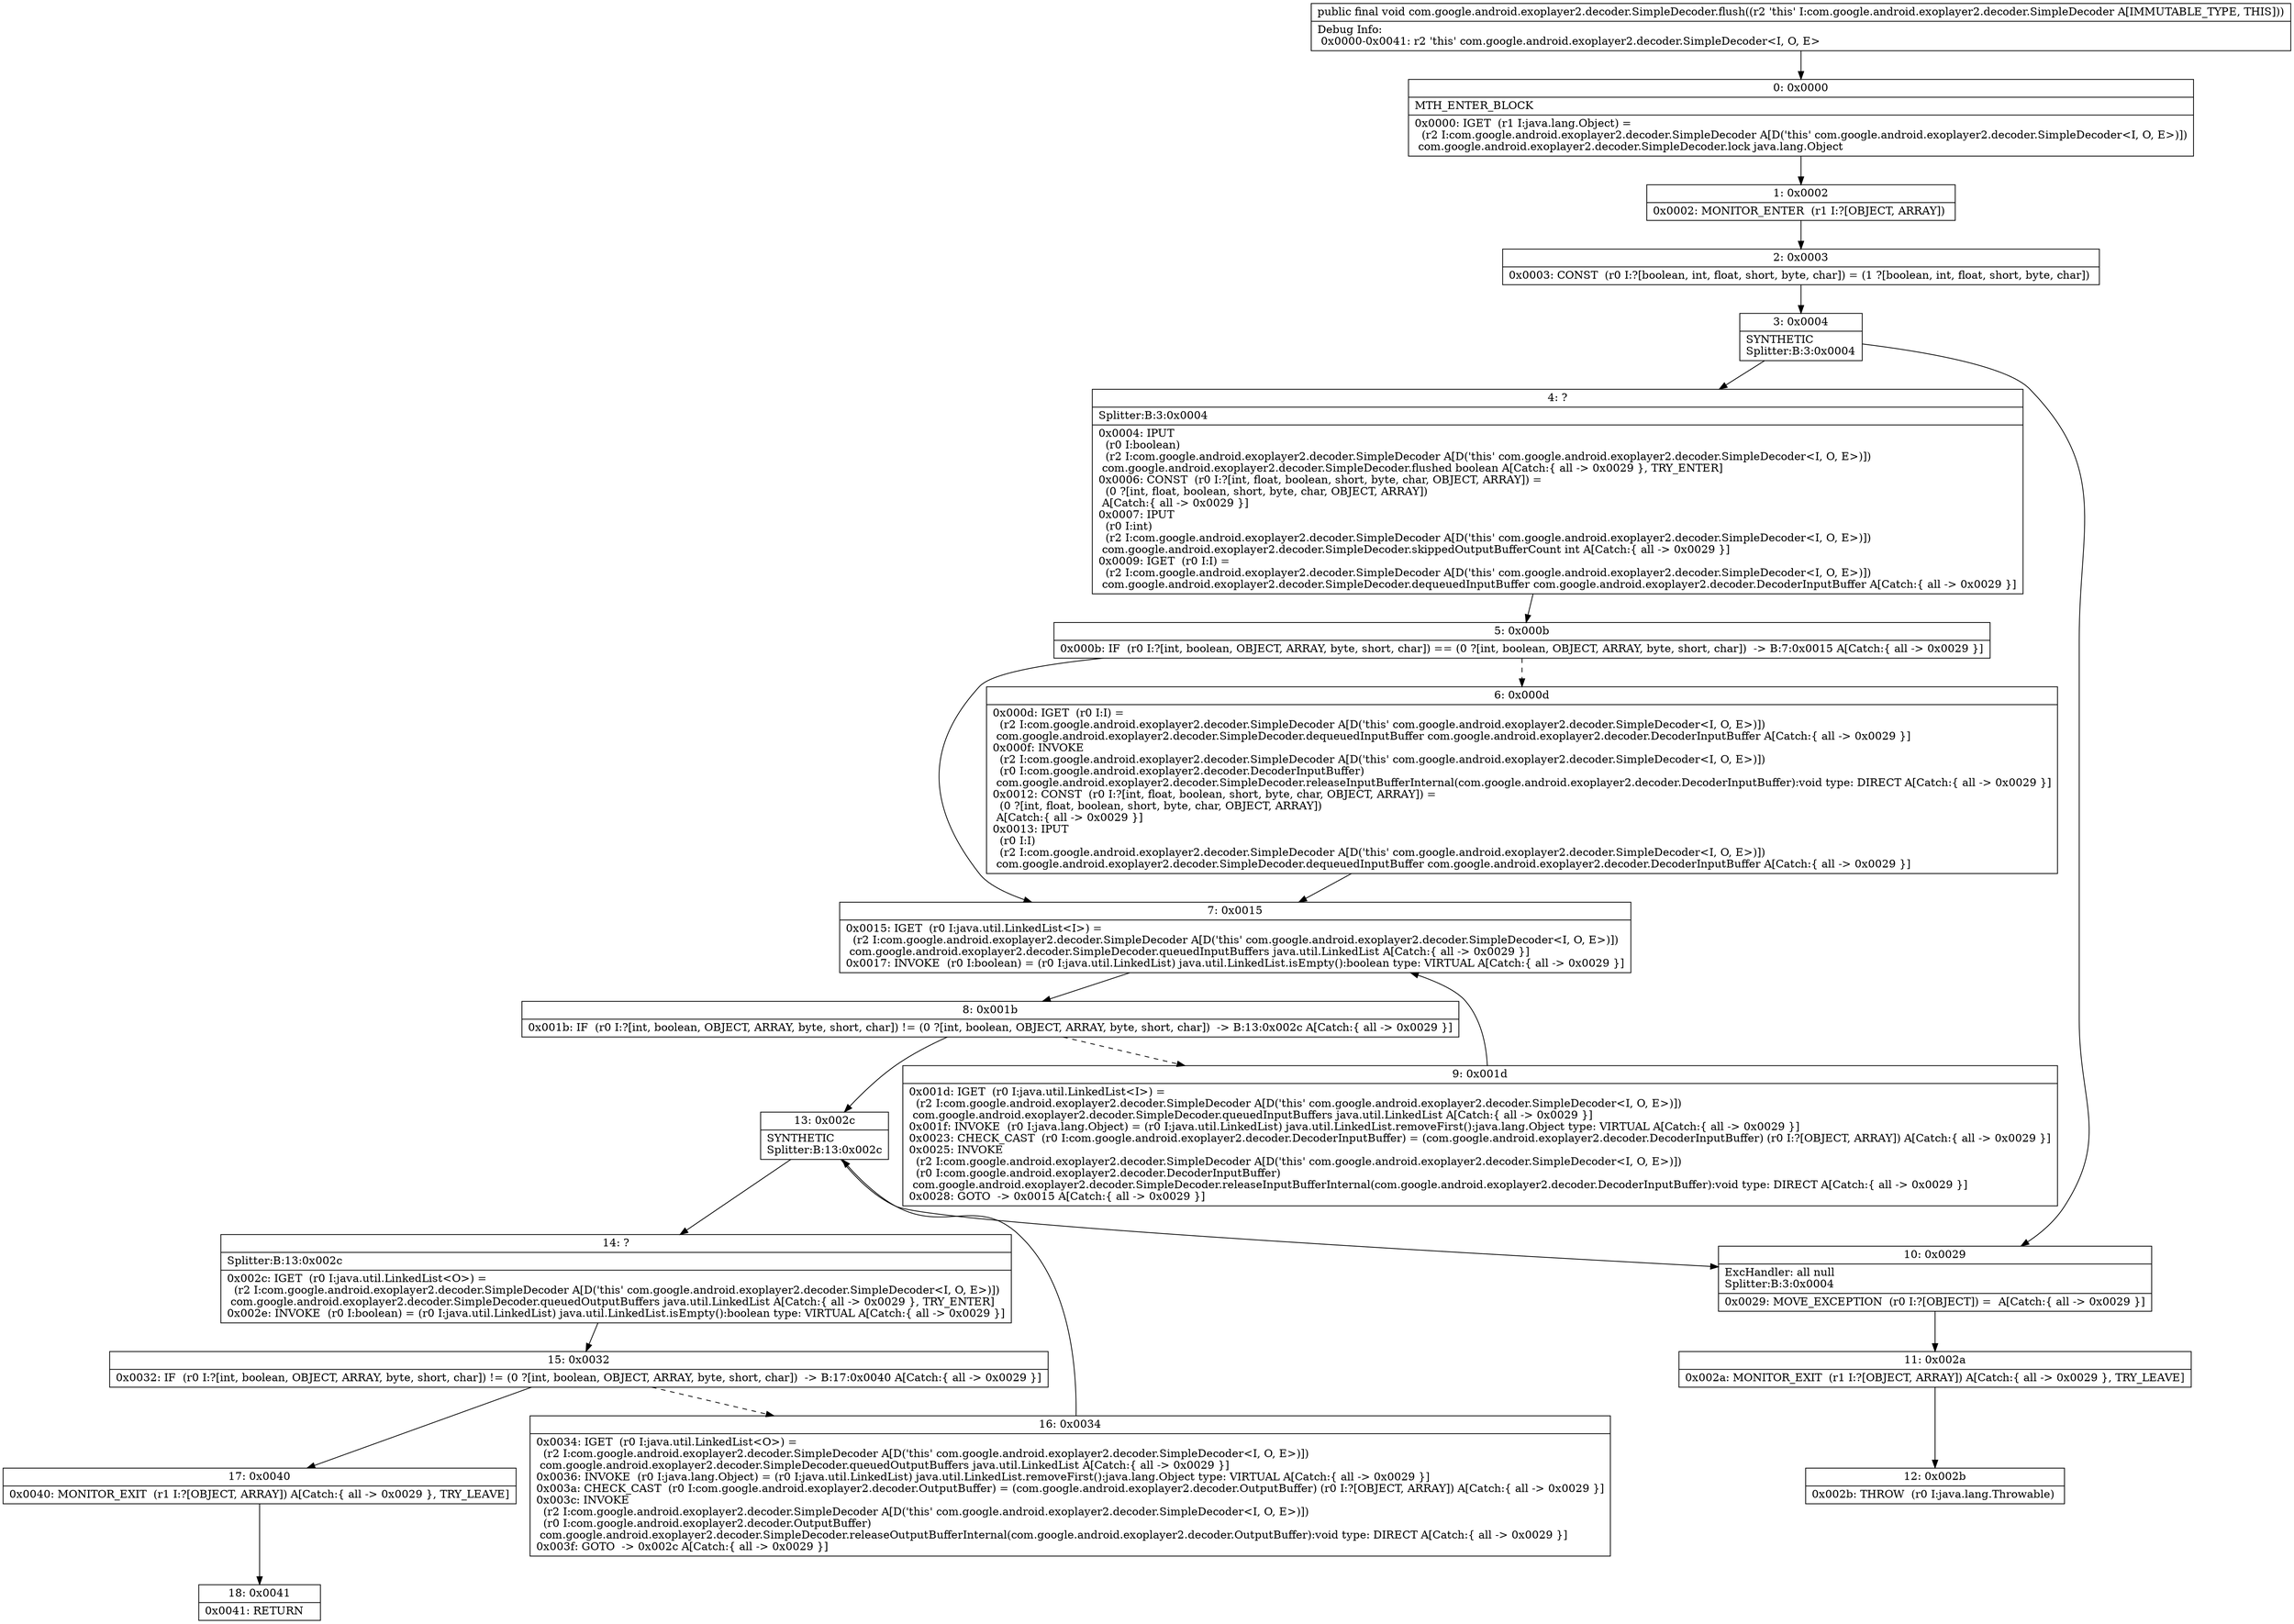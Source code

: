 digraph "CFG forcom.google.android.exoplayer2.decoder.SimpleDecoder.flush()V" {
Node_0 [shape=record,label="{0\:\ 0x0000|MTH_ENTER_BLOCK\l|0x0000: IGET  (r1 I:java.lang.Object) = \l  (r2 I:com.google.android.exoplayer2.decoder.SimpleDecoder A[D('this' com.google.android.exoplayer2.decoder.SimpleDecoder\<I, O, E\>)])\l com.google.android.exoplayer2.decoder.SimpleDecoder.lock java.lang.Object \l}"];
Node_1 [shape=record,label="{1\:\ 0x0002|0x0002: MONITOR_ENTER  (r1 I:?[OBJECT, ARRAY]) \l}"];
Node_2 [shape=record,label="{2\:\ 0x0003|0x0003: CONST  (r0 I:?[boolean, int, float, short, byte, char]) = (1 ?[boolean, int, float, short, byte, char]) \l}"];
Node_3 [shape=record,label="{3\:\ 0x0004|SYNTHETIC\lSplitter:B:3:0x0004\l}"];
Node_4 [shape=record,label="{4\:\ ?|Splitter:B:3:0x0004\l|0x0004: IPUT  \l  (r0 I:boolean)\l  (r2 I:com.google.android.exoplayer2.decoder.SimpleDecoder A[D('this' com.google.android.exoplayer2.decoder.SimpleDecoder\<I, O, E\>)])\l com.google.android.exoplayer2.decoder.SimpleDecoder.flushed boolean A[Catch:\{ all \-\> 0x0029 \}, TRY_ENTER]\l0x0006: CONST  (r0 I:?[int, float, boolean, short, byte, char, OBJECT, ARRAY]) = \l  (0 ?[int, float, boolean, short, byte, char, OBJECT, ARRAY])\l A[Catch:\{ all \-\> 0x0029 \}]\l0x0007: IPUT  \l  (r0 I:int)\l  (r2 I:com.google.android.exoplayer2.decoder.SimpleDecoder A[D('this' com.google.android.exoplayer2.decoder.SimpleDecoder\<I, O, E\>)])\l com.google.android.exoplayer2.decoder.SimpleDecoder.skippedOutputBufferCount int A[Catch:\{ all \-\> 0x0029 \}]\l0x0009: IGET  (r0 I:I) = \l  (r2 I:com.google.android.exoplayer2.decoder.SimpleDecoder A[D('this' com.google.android.exoplayer2.decoder.SimpleDecoder\<I, O, E\>)])\l com.google.android.exoplayer2.decoder.SimpleDecoder.dequeuedInputBuffer com.google.android.exoplayer2.decoder.DecoderInputBuffer A[Catch:\{ all \-\> 0x0029 \}]\l}"];
Node_5 [shape=record,label="{5\:\ 0x000b|0x000b: IF  (r0 I:?[int, boolean, OBJECT, ARRAY, byte, short, char]) == (0 ?[int, boolean, OBJECT, ARRAY, byte, short, char])  \-\> B:7:0x0015 A[Catch:\{ all \-\> 0x0029 \}]\l}"];
Node_6 [shape=record,label="{6\:\ 0x000d|0x000d: IGET  (r0 I:I) = \l  (r2 I:com.google.android.exoplayer2.decoder.SimpleDecoder A[D('this' com.google.android.exoplayer2.decoder.SimpleDecoder\<I, O, E\>)])\l com.google.android.exoplayer2.decoder.SimpleDecoder.dequeuedInputBuffer com.google.android.exoplayer2.decoder.DecoderInputBuffer A[Catch:\{ all \-\> 0x0029 \}]\l0x000f: INVOKE  \l  (r2 I:com.google.android.exoplayer2.decoder.SimpleDecoder A[D('this' com.google.android.exoplayer2.decoder.SimpleDecoder\<I, O, E\>)])\l  (r0 I:com.google.android.exoplayer2.decoder.DecoderInputBuffer)\l com.google.android.exoplayer2.decoder.SimpleDecoder.releaseInputBufferInternal(com.google.android.exoplayer2.decoder.DecoderInputBuffer):void type: DIRECT A[Catch:\{ all \-\> 0x0029 \}]\l0x0012: CONST  (r0 I:?[int, float, boolean, short, byte, char, OBJECT, ARRAY]) = \l  (0 ?[int, float, boolean, short, byte, char, OBJECT, ARRAY])\l A[Catch:\{ all \-\> 0x0029 \}]\l0x0013: IPUT  \l  (r0 I:I)\l  (r2 I:com.google.android.exoplayer2.decoder.SimpleDecoder A[D('this' com.google.android.exoplayer2.decoder.SimpleDecoder\<I, O, E\>)])\l com.google.android.exoplayer2.decoder.SimpleDecoder.dequeuedInputBuffer com.google.android.exoplayer2.decoder.DecoderInputBuffer A[Catch:\{ all \-\> 0x0029 \}]\l}"];
Node_7 [shape=record,label="{7\:\ 0x0015|0x0015: IGET  (r0 I:java.util.LinkedList\<I\>) = \l  (r2 I:com.google.android.exoplayer2.decoder.SimpleDecoder A[D('this' com.google.android.exoplayer2.decoder.SimpleDecoder\<I, O, E\>)])\l com.google.android.exoplayer2.decoder.SimpleDecoder.queuedInputBuffers java.util.LinkedList A[Catch:\{ all \-\> 0x0029 \}]\l0x0017: INVOKE  (r0 I:boolean) = (r0 I:java.util.LinkedList) java.util.LinkedList.isEmpty():boolean type: VIRTUAL A[Catch:\{ all \-\> 0x0029 \}]\l}"];
Node_8 [shape=record,label="{8\:\ 0x001b|0x001b: IF  (r0 I:?[int, boolean, OBJECT, ARRAY, byte, short, char]) != (0 ?[int, boolean, OBJECT, ARRAY, byte, short, char])  \-\> B:13:0x002c A[Catch:\{ all \-\> 0x0029 \}]\l}"];
Node_9 [shape=record,label="{9\:\ 0x001d|0x001d: IGET  (r0 I:java.util.LinkedList\<I\>) = \l  (r2 I:com.google.android.exoplayer2.decoder.SimpleDecoder A[D('this' com.google.android.exoplayer2.decoder.SimpleDecoder\<I, O, E\>)])\l com.google.android.exoplayer2.decoder.SimpleDecoder.queuedInputBuffers java.util.LinkedList A[Catch:\{ all \-\> 0x0029 \}]\l0x001f: INVOKE  (r0 I:java.lang.Object) = (r0 I:java.util.LinkedList) java.util.LinkedList.removeFirst():java.lang.Object type: VIRTUAL A[Catch:\{ all \-\> 0x0029 \}]\l0x0023: CHECK_CAST  (r0 I:com.google.android.exoplayer2.decoder.DecoderInputBuffer) = (com.google.android.exoplayer2.decoder.DecoderInputBuffer) (r0 I:?[OBJECT, ARRAY]) A[Catch:\{ all \-\> 0x0029 \}]\l0x0025: INVOKE  \l  (r2 I:com.google.android.exoplayer2.decoder.SimpleDecoder A[D('this' com.google.android.exoplayer2.decoder.SimpleDecoder\<I, O, E\>)])\l  (r0 I:com.google.android.exoplayer2.decoder.DecoderInputBuffer)\l com.google.android.exoplayer2.decoder.SimpleDecoder.releaseInputBufferInternal(com.google.android.exoplayer2.decoder.DecoderInputBuffer):void type: DIRECT A[Catch:\{ all \-\> 0x0029 \}]\l0x0028: GOTO  \-\> 0x0015 A[Catch:\{ all \-\> 0x0029 \}]\l}"];
Node_10 [shape=record,label="{10\:\ 0x0029|ExcHandler: all null\lSplitter:B:3:0x0004\l|0x0029: MOVE_EXCEPTION  (r0 I:?[OBJECT]) =  A[Catch:\{ all \-\> 0x0029 \}]\l}"];
Node_11 [shape=record,label="{11\:\ 0x002a|0x002a: MONITOR_EXIT  (r1 I:?[OBJECT, ARRAY]) A[Catch:\{ all \-\> 0x0029 \}, TRY_LEAVE]\l}"];
Node_12 [shape=record,label="{12\:\ 0x002b|0x002b: THROW  (r0 I:java.lang.Throwable) \l}"];
Node_13 [shape=record,label="{13\:\ 0x002c|SYNTHETIC\lSplitter:B:13:0x002c\l}"];
Node_14 [shape=record,label="{14\:\ ?|Splitter:B:13:0x002c\l|0x002c: IGET  (r0 I:java.util.LinkedList\<O\>) = \l  (r2 I:com.google.android.exoplayer2.decoder.SimpleDecoder A[D('this' com.google.android.exoplayer2.decoder.SimpleDecoder\<I, O, E\>)])\l com.google.android.exoplayer2.decoder.SimpleDecoder.queuedOutputBuffers java.util.LinkedList A[Catch:\{ all \-\> 0x0029 \}, TRY_ENTER]\l0x002e: INVOKE  (r0 I:boolean) = (r0 I:java.util.LinkedList) java.util.LinkedList.isEmpty():boolean type: VIRTUAL A[Catch:\{ all \-\> 0x0029 \}]\l}"];
Node_15 [shape=record,label="{15\:\ 0x0032|0x0032: IF  (r0 I:?[int, boolean, OBJECT, ARRAY, byte, short, char]) != (0 ?[int, boolean, OBJECT, ARRAY, byte, short, char])  \-\> B:17:0x0040 A[Catch:\{ all \-\> 0x0029 \}]\l}"];
Node_16 [shape=record,label="{16\:\ 0x0034|0x0034: IGET  (r0 I:java.util.LinkedList\<O\>) = \l  (r2 I:com.google.android.exoplayer2.decoder.SimpleDecoder A[D('this' com.google.android.exoplayer2.decoder.SimpleDecoder\<I, O, E\>)])\l com.google.android.exoplayer2.decoder.SimpleDecoder.queuedOutputBuffers java.util.LinkedList A[Catch:\{ all \-\> 0x0029 \}]\l0x0036: INVOKE  (r0 I:java.lang.Object) = (r0 I:java.util.LinkedList) java.util.LinkedList.removeFirst():java.lang.Object type: VIRTUAL A[Catch:\{ all \-\> 0x0029 \}]\l0x003a: CHECK_CAST  (r0 I:com.google.android.exoplayer2.decoder.OutputBuffer) = (com.google.android.exoplayer2.decoder.OutputBuffer) (r0 I:?[OBJECT, ARRAY]) A[Catch:\{ all \-\> 0x0029 \}]\l0x003c: INVOKE  \l  (r2 I:com.google.android.exoplayer2.decoder.SimpleDecoder A[D('this' com.google.android.exoplayer2.decoder.SimpleDecoder\<I, O, E\>)])\l  (r0 I:com.google.android.exoplayer2.decoder.OutputBuffer)\l com.google.android.exoplayer2.decoder.SimpleDecoder.releaseOutputBufferInternal(com.google.android.exoplayer2.decoder.OutputBuffer):void type: DIRECT A[Catch:\{ all \-\> 0x0029 \}]\l0x003f: GOTO  \-\> 0x002c A[Catch:\{ all \-\> 0x0029 \}]\l}"];
Node_17 [shape=record,label="{17\:\ 0x0040|0x0040: MONITOR_EXIT  (r1 I:?[OBJECT, ARRAY]) A[Catch:\{ all \-\> 0x0029 \}, TRY_LEAVE]\l}"];
Node_18 [shape=record,label="{18\:\ 0x0041|0x0041: RETURN   \l}"];
MethodNode[shape=record,label="{public final void com.google.android.exoplayer2.decoder.SimpleDecoder.flush((r2 'this' I:com.google.android.exoplayer2.decoder.SimpleDecoder A[IMMUTABLE_TYPE, THIS]))  | Debug Info:\l  0x0000\-0x0041: r2 'this' com.google.android.exoplayer2.decoder.SimpleDecoder\<I, O, E\>\l}"];
MethodNode -> Node_0;
Node_0 -> Node_1;
Node_1 -> Node_2;
Node_2 -> Node_3;
Node_3 -> Node_4;
Node_3 -> Node_10;
Node_4 -> Node_5;
Node_5 -> Node_6[style=dashed];
Node_5 -> Node_7;
Node_6 -> Node_7;
Node_7 -> Node_8;
Node_8 -> Node_9[style=dashed];
Node_8 -> Node_13;
Node_9 -> Node_7;
Node_10 -> Node_11;
Node_11 -> Node_12;
Node_13 -> Node_14;
Node_13 -> Node_10;
Node_14 -> Node_15;
Node_15 -> Node_16[style=dashed];
Node_15 -> Node_17;
Node_16 -> Node_13;
Node_17 -> Node_18;
}

